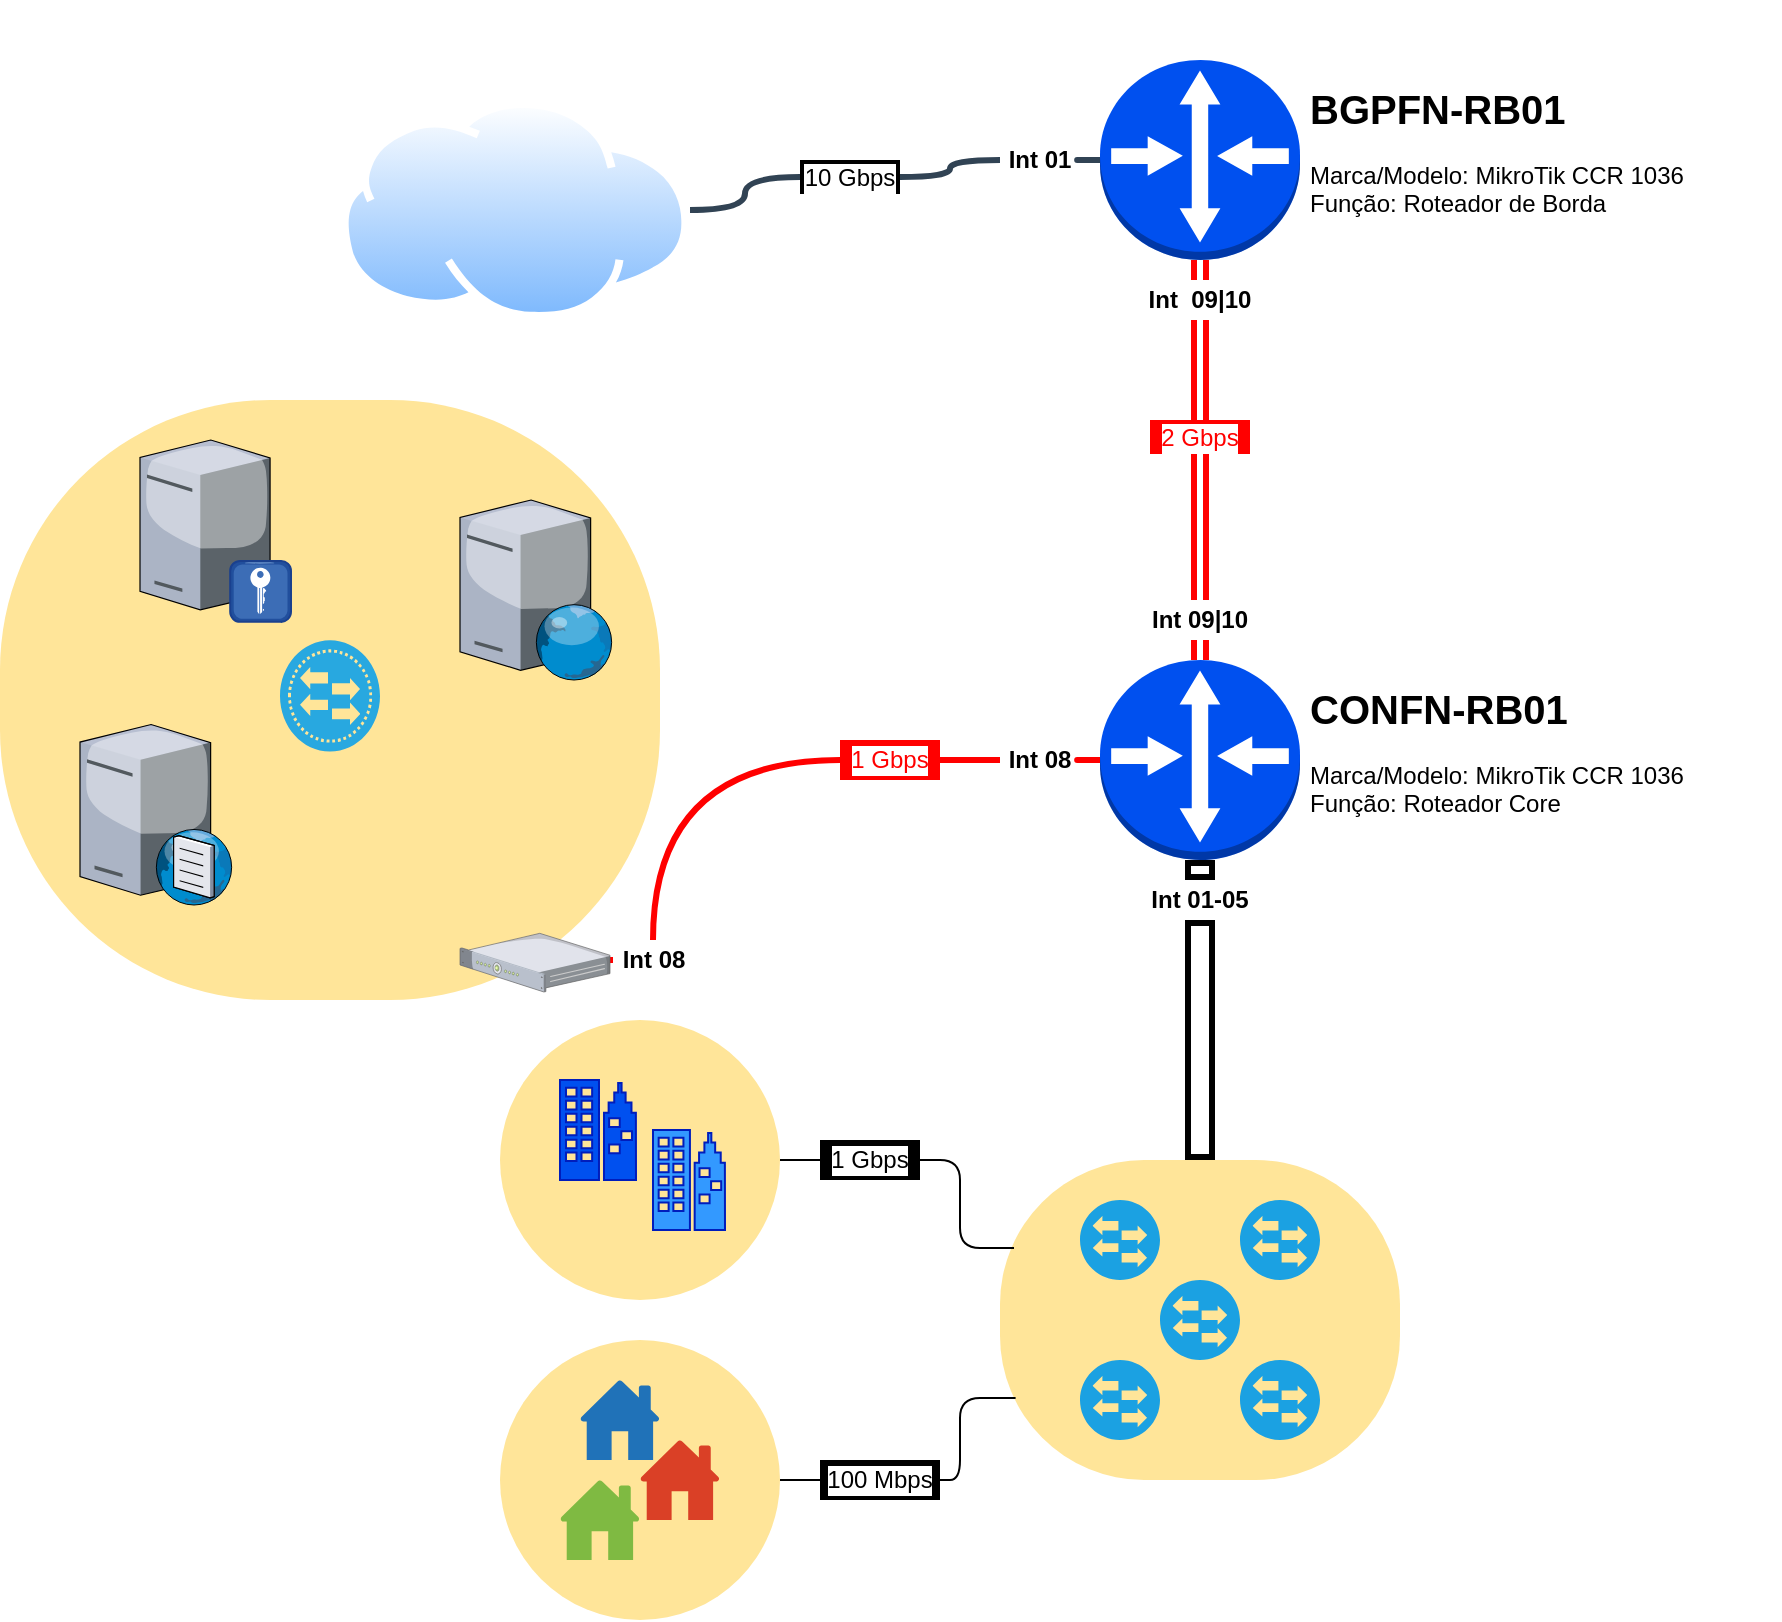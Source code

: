<mxfile version="12.1.5" type="github" pages="1">
  <diagram id="VNT2iLOKcSL6MWKdi-43" name="Page-1">
    <mxGraphModel dx="1574" dy="781" grid="1" gridSize="10" guides="1" tooltips="1" connect="1" arrows="1" fold="1" page="1" pageScale="1" pageWidth="1169" pageHeight="827" math="0" shadow="0">
      <root>
        <mxCell id="0"/>
        <mxCell id="1" parent="0"/>
        <mxCell id="L07qHpA4tPIu6Sngrlaf-94" value="Grupos" parent="0"/>
        <mxCell id="L07qHpA4tPIu6Sngrlaf-98" value="" style="group" parent="L07qHpA4tPIu6Sngrlaf-94" vertex="1" connectable="0">
          <mxGeometry x="410" y="580" width="400" height="170" as="geometry"/>
        </mxCell>
        <mxCell id="L07qHpA4tPIu6Sngrlaf-97" value="" style="rounded=1;whiteSpace=wrap;html=1;shadow=0;labelBackgroundColor=#ffffff;arcSize=45;fillColor=#FFE599;strokeColor=none;" parent="L07qHpA4tPIu6Sngrlaf-98" vertex="1">
          <mxGeometry x="100" width="200" height="160" as="geometry"/>
        </mxCell>
        <mxCell id="L07qHpA4tPIu6Sngrlaf-22" value="" style="verticalLabelPosition=bottom;html=1;fillColor=#1ba1e2;verticalAlign=top;points=[[0.145,0.145,0],[0.856,0.145,0],[0.855,0.855,0],[0.145,0.855,0],[0.5,0,0], [1,0.5,0], [0.5,1,0],[0,0.5,0]];pointerEvents=1;align=center;shape=mxgraph.cisco_safe.capability.l2_switching;strokeColor=#006EAF;fontColor=#ffffff;flipH=0;" parent="L07qHpA4tPIu6Sngrlaf-98" vertex="1">
          <mxGeometry x="140" y="100" width="40" height="40" as="geometry"/>
        </mxCell>
        <mxCell id="L07qHpA4tPIu6Sngrlaf-91" value="" style="verticalLabelPosition=bottom;html=1;fillColor=#1ba1e2;verticalAlign=top;points=[[0.145,0.145,0],[0.856,0.145,0],[0.855,0.855,0],[0.145,0.855,0],[0.5,0,0], [1,0.5,0], [0.5,1,0],[0,0.5,0]];pointerEvents=1;align=center;shape=mxgraph.cisco_safe.capability.l2_switching;strokeColor=#006EAF;fontColor=#ffffff;flipH=0;" parent="L07qHpA4tPIu6Sngrlaf-98" vertex="1">
          <mxGeometry x="180" y="60" width="40" height="40" as="geometry"/>
        </mxCell>
        <mxCell id="L07qHpA4tPIu6Sngrlaf-90" value="" style="verticalLabelPosition=bottom;html=1;fillColor=#1ba1e2;verticalAlign=top;points=[[0.145,0.145,0],[0.856,0.145,0],[0.855,0.855,0],[0.145,0.855,0],[0.5,0,0], [1,0.5,0], [0.5,1,0],[0,0.5,0]];pointerEvents=1;align=center;shape=mxgraph.cisco_safe.capability.l2_switching;strokeColor=#006EAF;fontColor=#ffffff;flipH=0;" parent="L07qHpA4tPIu6Sngrlaf-98" vertex="1">
          <mxGeometry x="140" y="20" width="40" height="40" as="geometry"/>
        </mxCell>
        <mxCell id="L07qHpA4tPIu6Sngrlaf-92" value="" style="verticalLabelPosition=bottom;html=1;fillColor=#1ba1e2;verticalAlign=top;points=[[0.145,0.145,0],[0.856,0.145,0],[0.855,0.855,0],[0.145,0.855,0],[0.5,0,0], [1,0.5,0], [0.5,1,0],[0,0.5,0]];pointerEvents=1;align=center;shape=mxgraph.cisco_safe.capability.l2_switching;strokeColor=#006EAF;fontColor=#ffffff;flipH=0;" parent="L07qHpA4tPIu6Sngrlaf-98" vertex="1">
          <mxGeometry x="220" y="20" width="40" height="40" as="geometry"/>
        </mxCell>
        <mxCell id="L07qHpA4tPIu6Sngrlaf-93" value="" style="verticalLabelPosition=bottom;html=1;fillColor=#1ba1e2;verticalAlign=top;points=[[0.145,0.145,0],[0.856,0.145,0],[0.855,0.855,0],[0.145,0.855,0],[0.5,0,0], [1,0.5,0], [0.5,1,0],[0,0.5,0]];pointerEvents=1;align=center;shape=mxgraph.cisco_safe.capability.l2_switching;strokeColor=#006EAF;fontColor=#ffffff;flipH=0;" parent="L07qHpA4tPIu6Sngrlaf-98" vertex="1">
          <mxGeometry x="220" y="100" width="40" height="40" as="geometry"/>
        </mxCell>
        <mxCell id="nwbIhPX5BDSDUk8YW6Fk-40" value="100 Mbps" style="text;html=1;strokeColor=none;fillColor=#000000;align=center;verticalAlign=middle;whiteSpace=wrap;rounded=0;shadow=0;labelBackgroundColor=#ffffff;" vertex="1" parent="L07qHpA4tPIu6Sngrlaf-98">
          <mxGeometry x="10" y="150" width="60" height="20" as="geometry"/>
        </mxCell>
        <mxCell id="nwbIhPX5BDSDUk8YW6Fk-35" style="edgeStyle=orthogonalEdgeStyle;rounded=1;orthogonalLoop=1;jettySize=auto;html=1;exitX=1;exitY=0.5;exitDx=0;exitDy=0;entryX=0.039;entryY=0.744;entryDx=0;entryDy=0;entryPerimeter=0;endArrow=none;endFill=0;strokeColor=#000000;" edge="1" parent="L07qHpA4tPIu6Sngrlaf-98" source="nwbIhPX5BDSDUk8YW6Fk-40" target="L07qHpA4tPIu6Sngrlaf-97">
          <mxGeometry relative="1" as="geometry">
            <Array as="points">
              <mxPoint x="80" y="160"/>
              <mxPoint x="80" y="119"/>
            </Array>
          </mxGeometry>
        </mxCell>
        <mxCell id="L07qHpA4tPIu6Sngrlaf-102" value="" style="ellipse;whiteSpace=wrap;html=1;aspect=fixed;shadow=0;labelBackgroundColor=#ffffff;fillColor=#FFE599;strokeColor=none;" parent="L07qHpA4tPIu6Sngrlaf-94" vertex="1">
          <mxGeometry x="260" y="510" width="140" height="140" as="geometry"/>
        </mxCell>
        <mxCell id="L07qHpA4tPIu6Sngrlaf-103" value="" style="ellipse;whiteSpace=wrap;html=1;aspect=fixed;shadow=0;labelBackgroundColor=#ffffff;fillColor=#FFE599;strokeColor=none;" parent="L07qHpA4tPIu6Sngrlaf-94" vertex="1">
          <mxGeometry x="260" y="670" width="140" height="140" as="geometry"/>
        </mxCell>
        <mxCell id="L07qHpA4tPIu6Sngrlaf-12" value="" style="pointerEvents=1;shadow=0;dashed=0;html=1;strokeColor=none;labelPosition=center;verticalLabelPosition=bottom;verticalAlign=top;outlineConnect=0;align=center;shape=mxgraph.office.concepts.home;fillColor=#2072B8;" parent="L07qHpA4tPIu6Sngrlaf-94" vertex="1">
          <mxGeometry x="300" y="690" width="40" height="40" as="geometry"/>
        </mxCell>
        <mxCell id="L07qHpA4tPIu6Sngrlaf-13" value="" style="pointerEvents=1;shadow=0;dashed=0;html=1;strokeColor=none;labelPosition=center;verticalLabelPosition=bottom;verticalAlign=top;outlineConnect=0;align=center;shape=mxgraph.office.concepts.home;fillColor=#DA4026;" parent="L07qHpA4tPIu6Sngrlaf-94" vertex="1">
          <mxGeometry x="330" y="720" width="40" height="40" as="geometry"/>
        </mxCell>
        <mxCell id="L07qHpA4tPIu6Sngrlaf-14" value="" style="pointerEvents=1;shadow=0;dashed=0;html=1;strokeColor=none;labelPosition=center;verticalLabelPosition=bottom;verticalAlign=top;outlineConnect=0;align=center;shape=mxgraph.office.concepts.home;fillColor=#7FBA42;" parent="L07qHpA4tPIu6Sngrlaf-94" vertex="1">
          <mxGeometry x="290" y="740" width="40" height="40" as="geometry"/>
        </mxCell>
        <mxCell id="nwbIhPX5BDSDUk8YW6Fk-15" value="" style="group" vertex="1" connectable="0" parent="L07qHpA4tPIu6Sngrlaf-94">
          <mxGeometry x="10" y="200" width="330" height="300" as="geometry"/>
        </mxCell>
        <mxCell id="nwbIhPX5BDSDUk8YW6Fk-16" value="" style="rounded=1;whiteSpace=wrap;html=1;shadow=0;labelBackgroundColor=#ffffff;arcSize=45;fillColor=#FFE599;strokeColor=none;" vertex="1" parent="nwbIhPX5BDSDUk8YW6Fk-15">
          <mxGeometry width="330" height="300" as="geometry"/>
        </mxCell>
        <mxCell id="L07qHpA4tPIu6Sngrlaf-41" style="edgeStyle=orthogonalEdgeStyle;curved=1;orthogonalLoop=1;jettySize=auto;html=1;exitX=0;exitY=0.5;exitDx=0;exitDy=0;exitPerimeter=0;endArrow=none;endFill=0;strokeColor=#FF0000;strokeWidth=3;" parent="nwbIhPX5BDSDUk8YW6Fk-15" source="nwbIhPX5BDSDUk8YW6Fk-2" target="L07qHpA4tPIu6Sngrlaf-26" edge="1">
          <mxGeometry relative="1" as="geometry"/>
        </mxCell>
        <mxCell id="L07qHpA4tPIu6Sngrlaf-26" value="" style="verticalLabelPosition=bottom;aspect=fixed;html=1;verticalAlign=top;strokeColor=none;align=center;outlineConnect=0;shape=mxgraph.citrix.1u_2u_server;" parent="nwbIhPX5BDSDUk8YW6Fk-15" vertex="1">
          <mxGeometry x="230" y="266.667" width="75" height="29.325" as="geometry"/>
        </mxCell>
        <mxCell id="L07qHpA4tPIu6Sngrlaf-42" value="" style="verticalLabelPosition=bottom;html=1;fillColor=#28A8E0;verticalAlign=top;points=[[0.145,0.145,0],[0.856,0.145,0],[0.855,0.855,0],[0.145,0.855,0],[0.5,0,0], [1,0.5,0], [0.5,1,0],[0,0.5,0]];pointerEvents=1;align=center;shape=mxgraph.cisco_safe.capability.virtual_l2_switching;shadow=0;labelBackgroundColor=#ffffff;" parent="nwbIhPX5BDSDUk8YW6Fk-15" vertex="1">
          <mxGeometry x="140" y="120.167" width="50" height="55.556" as="geometry"/>
        </mxCell>
        <mxCell id="L07qHpA4tPIu6Sngrlaf-24" value="" style="verticalLabelPosition=bottom;aspect=fixed;html=1;verticalAlign=top;strokeColor=none;align=center;outlineConnect=0;shape=mxgraph.citrix.radius_server;" parent="nwbIhPX5BDSDUk8YW6Fk-15" vertex="1">
          <mxGeometry x="70" y="20" width="75.5" height="91" as="geometry"/>
        </mxCell>
        <mxCell id="L07qHpA4tPIu6Sngrlaf-10" value="" style="verticalLabelPosition=bottom;aspect=fixed;html=1;verticalAlign=top;strokeColor=none;align=center;outlineConnect=0;shape=mxgraph.citrix.web_server;" parent="nwbIhPX5BDSDUk8YW6Fk-15" vertex="1">
          <mxGeometry x="230" y="50" width="76.5" height="90" as="geometry"/>
        </mxCell>
        <mxCell id="L07qHpA4tPIu6Sngrlaf-8" value="" style="verticalLabelPosition=bottom;aspect=fixed;html=1;verticalAlign=top;strokeColor=none;align=center;outlineConnect=0;shape=mxgraph.citrix.dns_server;" parent="nwbIhPX5BDSDUk8YW6Fk-15" vertex="1">
          <mxGeometry x="40" y="160" width="76.5" height="92.5" as="geometry"/>
        </mxCell>
        <mxCell id="L07qHpA4tPIu6Sngrlaf-20" value="Conexões" parent="0"/>
        <mxCell id="L07qHpA4tPIu6Sngrlaf-35" style="edgeStyle=orthogonalEdgeStyle;orthogonalLoop=1;jettySize=auto;html=1;entryX=0;entryY=0.5;entryDx=0;entryDy=0;entryPerimeter=0;endArrow=none;endFill=0;strokeWidth=3;fillColor=#647687;strokeColor=#314354;curved=1;" parent="L07qHpA4tPIu6Sngrlaf-20" source="L07qHpA4tPIu6Sngrlaf-73" target="L07qHpA4tPIu6Sngrlaf-21" edge="1">
          <mxGeometry relative="1" as="geometry"/>
        </mxCell>
        <mxCell id="L07qHpA4tPIu6Sngrlaf-37" style="edgeStyle=orthogonalEdgeStyle;rounded=1;orthogonalLoop=1;jettySize=auto;html=1;exitX=0.5;exitY=1;exitDx=0;exitDy=0;exitPerimeter=0;entryX=0.5;entryY=0;entryDx=0;entryDy=0;entryPerimeter=0;endArrow=none;endFill=0;strokeColor=#FF0000;strokeWidth=3;shape=link;" parent="L07qHpA4tPIu6Sngrlaf-20" source="L07qHpA4tPIu6Sngrlaf-85" target="L07qHpA4tPIu6Sngrlaf-33" edge="1">
          <mxGeometry relative="1" as="geometry"/>
        </mxCell>
        <mxCell id="L07qHpA4tPIu6Sngrlaf-73" value="&lt;b&gt;Int 01&lt;/b&gt;" style="text;html=1;strokeColor=none;fillColor=none;align=center;verticalAlign=middle;whiteSpace=wrap;rounded=0;shadow=0;labelBackgroundColor=#ffffff;" parent="L07qHpA4tPIu6Sngrlaf-20" vertex="1">
          <mxGeometry x="510" y="70" width="40" height="20" as="geometry"/>
        </mxCell>
        <mxCell id="L07qHpA4tPIu6Sngrlaf-74" style="edgeStyle=orthogonalEdgeStyle;orthogonalLoop=1;jettySize=auto;html=1;entryX=0;entryY=0.5;entryDx=0;entryDy=0;entryPerimeter=0;endArrow=none;endFill=0;strokeWidth=3;fillColor=#647687;strokeColor=#314354;curved=1;" parent="L07qHpA4tPIu6Sngrlaf-20" source="nwbIhPX5BDSDUk8YW6Fk-31" target="L07qHpA4tPIu6Sngrlaf-73" edge="1">
          <mxGeometry relative="1" as="geometry">
            <mxPoint x="354.999" y="104.714" as="sourcePoint"/>
            <mxPoint x="560.286" y="80.429" as="targetPoint"/>
          </mxGeometry>
        </mxCell>
        <mxCell id="L07qHpA4tPIu6Sngrlaf-85" value="&lt;b&gt;Int&amp;nbsp;09|10&lt;br&gt;&lt;/b&gt;" style="text;html=1;strokeColor=none;fillColor=none;align=center;verticalAlign=middle;whiteSpace=wrap;rounded=0;shadow=0;labelBackgroundColor=#ffffff;" parent="L07qHpA4tPIu6Sngrlaf-20" vertex="1">
          <mxGeometry x="590" y="300" width="40" height="20" as="geometry"/>
        </mxCell>
        <mxCell id="L07qHpA4tPIu6Sngrlaf-87" style="edgeStyle=orthogonalEdgeStyle;rounded=1;orthogonalLoop=1;jettySize=auto;html=1;entryX=0.5;entryY=0;entryDx=0;entryDy=0;entryPerimeter=0;endArrow=none;endFill=0;strokeColor=#FF0000;strokeWidth=3;shape=link;exitX=0.5;exitY=1;exitDx=0;exitDy=0;exitPerimeter=0;" parent="L07qHpA4tPIu6Sngrlaf-20" source="nwbIhPX5BDSDUk8YW6Fk-22" target="L07qHpA4tPIu6Sngrlaf-85" edge="1">
          <mxGeometry relative="1" as="geometry">
            <mxPoint x="610" y="258" as="sourcePoint"/>
            <mxPoint x="610.345" y="329.897" as="targetPoint"/>
          </mxGeometry>
        </mxCell>
        <mxCell id="L07qHpA4tPIu6Sngrlaf-100" style="edgeStyle=none;shape=flexArrow;rounded=0;orthogonalLoop=1;jettySize=auto;html=1;exitX=0.5;exitY=0;exitDx=0;exitDy=0;startArrow=none;startFill=0;endArrow=none;endFill=0;strokeColor=#000000;strokeWidth=3;entryX=0.5;entryY=1;entryDx=0;entryDy=0;entryPerimeter=0;" parent="L07qHpA4tPIu6Sngrlaf-20" source="L07qHpA4tPIu6Sngrlaf-88" target="L07qHpA4tPIu6Sngrlaf-33" edge="1">
          <mxGeometry relative="1" as="geometry">
            <mxPoint x="610" y="565.5" as="targetPoint"/>
          </mxGeometry>
        </mxCell>
        <mxCell id="nwbIhPX5BDSDUk8YW6Fk-3" style="edgeStyle=orthogonalEdgeStyle;curved=1;orthogonalLoop=1;jettySize=auto;html=1;exitX=0;exitY=0.5;exitDx=0;exitDy=0;exitPerimeter=0;endArrow=none;endFill=0;strokeColor=#FF0000;strokeWidth=3;" edge="1" parent="L07qHpA4tPIu6Sngrlaf-20" source="nwbIhPX5BDSDUk8YW6Fk-4" target="nwbIhPX5BDSDUk8YW6Fk-2">
          <mxGeometry relative="1" as="geometry">
            <mxPoint x="420" y="485" as="sourcePoint"/>
            <mxPoint x="220" y="531" as="targetPoint"/>
          </mxGeometry>
        </mxCell>
        <mxCell id="nwbIhPX5BDSDUk8YW6Fk-4" value="&lt;font color=&quot;#ff0000&quot;&gt;1 Gbps&lt;/font&gt;" style="text;html=1;strokeColor=none;fillColor=#FF0000;align=center;verticalAlign=middle;whiteSpace=wrap;rounded=0;shadow=0;labelBackgroundColor=#ffffff;" vertex="1" parent="L07qHpA4tPIu6Sngrlaf-20">
          <mxGeometry x="430" y="370" width="50" height="20" as="geometry"/>
        </mxCell>
        <mxCell id="nwbIhPX5BDSDUk8YW6Fk-5" style="edgeStyle=orthogonalEdgeStyle;curved=1;orthogonalLoop=1;jettySize=auto;html=1;endArrow=none;endFill=0;strokeColor=#FF0000;strokeWidth=3;" edge="1" parent="L07qHpA4tPIu6Sngrlaf-20" source="L07qHpA4tPIu6Sngrlaf-79" target="nwbIhPX5BDSDUk8YW6Fk-4">
          <mxGeometry relative="1" as="geometry">
            <mxPoint x="440" y="475" as="sourcePoint"/>
            <mxPoint x="270" y="540" as="targetPoint"/>
          </mxGeometry>
        </mxCell>
        <mxCell id="L07qHpA4tPIu6Sngrlaf-79" value="&lt;b&gt;Int 08&lt;/b&gt;" style="text;html=1;strokeColor=none;fillColor=none;align=center;verticalAlign=middle;whiteSpace=wrap;rounded=0;shadow=0;labelBackgroundColor=#ffffff;" parent="L07qHpA4tPIu6Sngrlaf-20" vertex="1">
          <mxGeometry x="510" y="370" width="40" height="20" as="geometry"/>
        </mxCell>
        <mxCell id="nwbIhPX5BDSDUk8YW6Fk-8" style="edgeStyle=orthogonalEdgeStyle;curved=1;orthogonalLoop=1;jettySize=auto;html=1;endArrow=none;endFill=0;strokeColor=#FF0000;strokeWidth=3;" edge="1" parent="L07qHpA4tPIu6Sngrlaf-20" source="L07qHpA4tPIu6Sngrlaf-33" target="L07qHpA4tPIu6Sngrlaf-79">
          <mxGeometry relative="1" as="geometry">
            <mxPoint x="560" y="380" as="sourcePoint"/>
            <mxPoint x="430" y="410" as="targetPoint"/>
          </mxGeometry>
        </mxCell>
        <mxCell id="L07qHpA4tPIu6Sngrlaf-88" value="&lt;b&gt;Int 01-05&lt;br&gt;&lt;/b&gt;" style="text;html=1;strokeColor=none;fillColor=none;align=center;verticalAlign=middle;whiteSpace=wrap;rounded=0;shadow=0;labelBackgroundColor=#ffffff;" parent="L07qHpA4tPIu6Sngrlaf-20" vertex="1">
          <mxGeometry x="580" y="440" width="60" height="20" as="geometry"/>
        </mxCell>
        <mxCell id="nwbIhPX5BDSDUk8YW6Fk-13" style="edgeStyle=none;shape=flexArrow;rounded=0;orthogonalLoop=1;jettySize=auto;html=1;exitX=0.5;exitY=0;exitDx=0;exitDy=0;startArrow=none;startFill=0;endArrow=none;endFill=0;strokeColor=#000000;strokeWidth=3;entryX=0.5;entryY=1;entryDx=0;entryDy=0;entryPerimeter=0;" edge="1" parent="L07qHpA4tPIu6Sngrlaf-20" source="L07qHpA4tPIu6Sngrlaf-97" target="L07qHpA4tPIu6Sngrlaf-88">
          <mxGeometry relative="1" as="geometry">
            <mxPoint x="610" y="630" as="sourcePoint"/>
            <mxPoint x="610" y="430" as="targetPoint"/>
          </mxGeometry>
        </mxCell>
        <mxCell id="nwbIhPX5BDSDUk8YW6Fk-22" value="&lt;font color=&quot;#ff0000&quot;&gt;2 Gbps&lt;/font&gt;" style="text;html=1;strokeColor=none;fillColor=#FF0000;align=center;verticalAlign=middle;whiteSpace=wrap;rounded=0;shadow=0;labelBackgroundColor=#ffffff;" vertex="1" parent="L07qHpA4tPIu6Sngrlaf-20">
          <mxGeometry x="585" y="210" width="50" height="17" as="geometry"/>
        </mxCell>
        <mxCell id="nwbIhPX5BDSDUk8YW6Fk-23" style="edgeStyle=orthogonalEdgeStyle;rounded=1;orthogonalLoop=1;jettySize=auto;html=1;entryX=0.5;entryY=0;entryDx=0;entryDy=0;entryPerimeter=0;endArrow=none;endFill=0;strokeColor=#FF0000;strokeWidth=3;shape=link;exitX=0.5;exitY=1;exitDx=0;exitDy=0;exitPerimeter=0;" edge="1" parent="L07qHpA4tPIu6Sngrlaf-20" source="L07qHpA4tPIu6Sngrlaf-76" target="nwbIhPX5BDSDUk8YW6Fk-22">
          <mxGeometry relative="1" as="geometry">
            <mxPoint x="610" y="130" as="sourcePoint"/>
            <mxPoint x="610" y="300" as="targetPoint"/>
          </mxGeometry>
        </mxCell>
        <mxCell id="L07qHpA4tPIu6Sngrlaf-76" value="&lt;b&gt;Int&amp;nbsp; 09|10&lt;/b&gt;" style="text;html=1;strokeColor=none;fillColor=none;align=center;verticalAlign=middle;whiteSpace=wrap;rounded=0;shadow=0;labelBackgroundColor=#ffffff;" parent="L07qHpA4tPIu6Sngrlaf-20" vertex="1">
          <mxGeometry x="580" y="140" width="60" height="20" as="geometry"/>
        </mxCell>
        <mxCell id="nwbIhPX5BDSDUk8YW6Fk-24" style="edgeStyle=orthogonalEdgeStyle;rounded=1;orthogonalLoop=1;jettySize=auto;html=1;entryX=0.5;entryY=0;entryDx=0;entryDy=0;entryPerimeter=0;endArrow=none;endFill=0;strokeColor=#FF0000;strokeWidth=3;shape=link;exitX=0.5;exitY=1;exitDx=0;exitDy=0;exitPerimeter=0;" edge="1" parent="L07qHpA4tPIu6Sngrlaf-20" source="L07qHpA4tPIu6Sngrlaf-21" target="L07qHpA4tPIu6Sngrlaf-76">
          <mxGeometry relative="1" as="geometry">
            <mxPoint x="610.238" y="130" as="sourcePoint"/>
            <mxPoint x="615" y="200" as="targetPoint"/>
          </mxGeometry>
        </mxCell>
        <mxCell id="nwbIhPX5BDSDUk8YW6Fk-31" value="10 Gbps" style="text;html=1;strokeColor=none;fillColor=#000000;align=center;verticalAlign=middle;whiteSpace=wrap;rounded=0;shadow=0;labelBackgroundColor=#ffffff;" vertex="1" parent="L07qHpA4tPIu6Sngrlaf-20">
          <mxGeometry x="410" y="80" width="50" height="17" as="geometry"/>
        </mxCell>
        <mxCell id="nwbIhPX5BDSDUk8YW6Fk-32" style="edgeStyle=orthogonalEdgeStyle;orthogonalLoop=1;jettySize=auto;html=1;entryX=0;entryY=0.5;entryDx=0;entryDy=0;entryPerimeter=0;endArrow=none;endFill=0;strokeWidth=3;fillColor=#647687;strokeColor=#314354;curved=1;" edge="1" parent="L07qHpA4tPIu6Sngrlaf-20" source="L07qHpA4tPIu6Sngrlaf-31" target="nwbIhPX5BDSDUk8YW6Fk-31">
          <mxGeometry relative="1" as="geometry">
            <mxPoint x="355.0" y="105.069" as="sourcePoint"/>
            <mxPoint x="510.345" y="80.241" as="targetPoint"/>
          </mxGeometry>
        </mxCell>
        <mxCell id="L07qHpA4tPIu6Sngrlaf-2" value="Equipamentos" parent="0"/>
        <mxCell id="L07qHpA4tPIu6Sngrlaf-19" value="" style="verticalLabelPosition=bottom;html=1;verticalAlign=top;align=center;strokeColor=#001DBC;fillColor=#3399FF;shape=mxgraph.azure.enterprise;pointerEvents=1;shadow=0;labelBackgroundColor=none;fontColor=#ffffff;" parent="L07qHpA4tPIu6Sngrlaf-2" vertex="1">
          <mxGeometry x="336.5" y="565" width="36" height="50" as="geometry"/>
        </mxCell>
        <object label="" placeholders="1" ROTEADOR="Mikrotik CCR1036" id="L07qHpA4tPIu6Sngrlaf-21">
          <mxCell style="outlineConnect=0;dashed=0;verticalLabelPosition=bottom;verticalAlign=top;align=center;html=1;shape=mxgraph.aws3.router;fillColor=#0050ef;strokeColor=#001DBC;fontColor=#ffffff;labelBorderColor=none;labelBackgroundColor=none;shadow=0;noLabel=0;" parent="L07qHpA4tPIu6Sngrlaf-2" vertex="1">
            <mxGeometry x="560" y="30" width="100" height="100" as="geometry"/>
          </mxCell>
        </object>
        <object label="" placeholders="1" ROTEADOR="Mikrotik CCR1036" id="L07qHpA4tPIu6Sngrlaf-33">
          <mxCell style="outlineConnect=0;dashed=0;verticalLabelPosition=bottom;verticalAlign=top;align=center;html=1;shape=mxgraph.aws3.router;fillColor=#0050ef;strokeColor=#001DBC;fontColor=#ffffff;labelBorderColor=none;labelBackgroundColor=none;shadow=0;noLabel=0;" parent="L07qHpA4tPIu6Sngrlaf-2" vertex="1">
            <mxGeometry x="560" y="330" width="100" height="100" as="geometry"/>
          </mxCell>
        </object>
        <mxCell id="L07qHpA4tPIu6Sngrlaf-36" value="" style="group" parent="L07qHpA4tPIu6Sngrlaf-2" vertex="1" connectable="0">
          <mxGeometry x="180" width="220" height="160" as="geometry"/>
        </mxCell>
        <mxCell id="L07qHpA4tPIu6Sngrlaf-31" value="" style="aspect=fixed;perimeter=ellipsePerimeter;html=1;align=center;shadow=0;dashed=0;spacingTop=3;image;image=img/lib/active_directory/internet_cloud.svg;" parent="L07qHpA4tPIu6Sngrlaf-36" vertex="1">
          <mxGeometry y="50" width="175" height="110" as="geometry"/>
        </mxCell>
        <mxCell id="L07qHpA4tPIu6Sngrlaf-32" value="" style="shape=image;imageAspect=0;aspect=fixed;verticalLabelPosition=bottom;verticalAlign=top;image=https://youcast.tv.br/wp-content/uploads/2018/04/itsBrasil-01.png;" parent="L07qHpA4tPIu6Sngrlaf-36" vertex="1">
          <mxGeometry x="60" width="160" height="160" as="geometry"/>
        </mxCell>
        <mxCell id="L07qHpA4tPIu6Sngrlaf-101" value="" style="verticalLabelPosition=bottom;html=1;verticalAlign=top;align=center;strokeColor=#001DBC;fillColor=#0050ef;shape=mxgraph.azure.enterprise;pointerEvents=1;shadow=0;labelBackgroundColor=none;fontColor=#ffffff;" parent="L07qHpA4tPIu6Sngrlaf-2" vertex="1">
          <mxGeometry x="290" y="540" width="38" height="50" as="geometry"/>
        </mxCell>
        <mxCell id="nwbIhPX5BDSDUk8YW6Fk-2" value="&lt;b&gt;Int 08&lt;/b&gt;" style="text;html=1;strokeColor=none;fillColor=none;align=center;verticalAlign=middle;whiteSpace=wrap;rounded=0;shadow=0;labelBackgroundColor=#ffffff;" vertex="1" parent="L07qHpA4tPIu6Sngrlaf-2">
          <mxGeometry x="316.5" y="470" width="40" height="20" as="geometry"/>
        </mxCell>
        <mxCell id="nwbIhPX5BDSDUk8YW6Fk-19" style="edgeStyle=orthogonalEdgeStyle;rounded=1;orthogonalLoop=1;jettySize=auto;html=1;exitX=0;exitY=0.5;exitDx=0;exitDy=0;entryX=1;entryY=0.5;entryDx=0;entryDy=0;endArrow=none;endFill=0;" edge="1" parent="L07qHpA4tPIu6Sngrlaf-2" source="nwbIhPX5BDSDUk8YW6Fk-36" target="L07qHpA4tPIu6Sngrlaf-102">
          <mxGeometry relative="1" as="geometry"/>
        </mxCell>
        <mxCell id="nwbIhPX5BDSDUk8YW6Fk-33" value="&lt;h1 style=&quot;font-size: 20px&quot;&gt;&lt;font style=&quot;font-size: 20px&quot;&gt;BGPFN-RB01&lt;/font&gt;&lt;/h1&gt;&lt;div&gt;&lt;font style=&quot;font-size: 12px&quot;&gt;Marca/Modelo: MikroTik CCR 1036&lt;/font&gt;&lt;/div&gt;&lt;div&gt;&lt;font style=&quot;font-size: 12px&quot;&gt;Função: Roteador de Borda&lt;/font&gt;&lt;/div&gt;&lt;div&gt;&lt;font style=&quot;font-size: 12px&quot;&gt;&lt;br&gt;&lt;/font&gt;&lt;/div&gt;" style="text;html=1;strokeColor=none;fillColor=none;spacing=5;spacingTop=-20;whiteSpace=wrap;overflow=hidden;rounded=0;" vertex="1" parent="L07qHpA4tPIu6Sngrlaf-2">
          <mxGeometry x="660" y="40" width="240" height="110" as="geometry"/>
        </mxCell>
        <mxCell id="nwbIhPX5BDSDUk8YW6Fk-34" value="&lt;h1 style=&quot;font-size: 20px&quot;&gt;&lt;font style=&quot;font-size: 20px&quot;&gt;CONFN-RB01&lt;/font&gt;&lt;/h1&gt;&lt;div&gt;&lt;font style=&quot;font-size: 12px&quot;&gt;Marca/Modelo: MikroTik CCR 1036&lt;/font&gt;&lt;/div&gt;&lt;div&gt;&lt;font style=&quot;font-size: 12px&quot;&gt;Função: Roteador Core&lt;/font&gt;&lt;/div&gt;&lt;div&gt;&lt;font style=&quot;font-size: 12px&quot;&gt;&lt;br&gt;&lt;/font&gt;&lt;/div&gt;" style="text;html=1;strokeColor=none;fillColor=none;spacing=5;spacingTop=-20;whiteSpace=wrap;overflow=hidden;rounded=0;" vertex="1" parent="L07qHpA4tPIu6Sngrlaf-2">
          <mxGeometry x="660" y="340" width="240" height="110" as="geometry"/>
        </mxCell>
        <mxCell id="nwbIhPX5BDSDUk8YW6Fk-36" value="1 Gbps" style="text;html=1;strokeColor=none;fillColor=#000000;align=center;verticalAlign=middle;whiteSpace=wrap;rounded=0;shadow=0;labelBackgroundColor=#ffffff;" vertex="1" parent="L07qHpA4tPIu6Sngrlaf-2">
          <mxGeometry x="420" y="570" width="50" height="20" as="geometry"/>
        </mxCell>
        <mxCell id="nwbIhPX5BDSDUk8YW6Fk-39" style="edgeStyle=orthogonalEdgeStyle;rounded=1;orthogonalLoop=1;jettySize=auto;html=1;exitX=0.035;exitY=0.275;exitDx=0;exitDy=0;entryX=1;entryY=0.5;entryDx=0;entryDy=0;endArrow=none;endFill=0;exitPerimeter=0;" edge="1" parent="L07qHpA4tPIu6Sngrlaf-2" source="L07qHpA4tPIu6Sngrlaf-97" target="nwbIhPX5BDSDUk8YW6Fk-36">
          <mxGeometry relative="1" as="geometry">
            <mxPoint x="517.023" y="623.93" as="sourcePoint"/>
            <mxPoint x="400.047" y="579.977" as="targetPoint"/>
          </mxGeometry>
        </mxCell>
        <mxCell id="nwbIhPX5BDSDUk8YW6Fk-42" style="edgeStyle=orthogonalEdgeStyle;rounded=1;orthogonalLoop=1;jettySize=auto;html=1;exitX=1;exitY=0.5;exitDx=0;exitDy=0;endArrow=none;endFill=0;strokeColor=#000000;" edge="1" parent="L07qHpA4tPIu6Sngrlaf-2" source="L07qHpA4tPIu6Sngrlaf-103">
          <mxGeometry relative="1" as="geometry">
            <mxPoint x="399.714" y="740.143" as="sourcePoint"/>
            <mxPoint x="422" y="740" as="targetPoint"/>
          </mxGeometry>
        </mxCell>
        <mxCell id="L07qHpA4tPIu6Sngrlaf-72" value="Portas/Link" parent="0"/>
        <mxCell id="nwbIhPX5BDSDUk8YW6Fk-1" value="Untitled Layer" parent="0"/>
      </root>
    </mxGraphModel>
  </diagram>
</mxfile>
